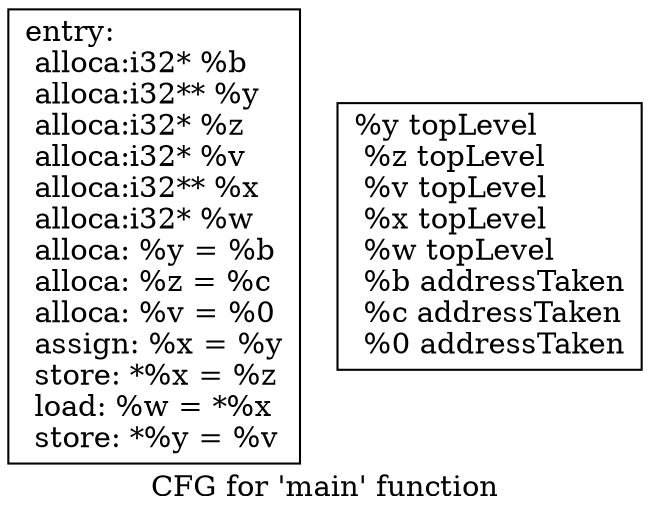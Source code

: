 digraph "CFG for 'main' function" {
	label="CFG for 'main' function";

	Node0x8973920 [shape=record,label="{entry:\l alloca:i32* %b\l alloca:i32** %y\l alloca:i32* %z\l alloca:i32* %v\l alloca:i32** %x\l alloca:i32* %w\l alloca: %y = %b\l alloca: %z = %c\l alloca: %v = %0\l assign: %x = %y\l store: *%x = %z\l load: %w = *%x\l store: *%y = %v\l }"];
	Node1 [shape=record,label="{%y topLevel\l %z topLevel\l %v topLevel\l %x topLevel\l %w topLevel\l %b addressTaken\l %c addressTaken\l %0 addressTaken\l }"];}
